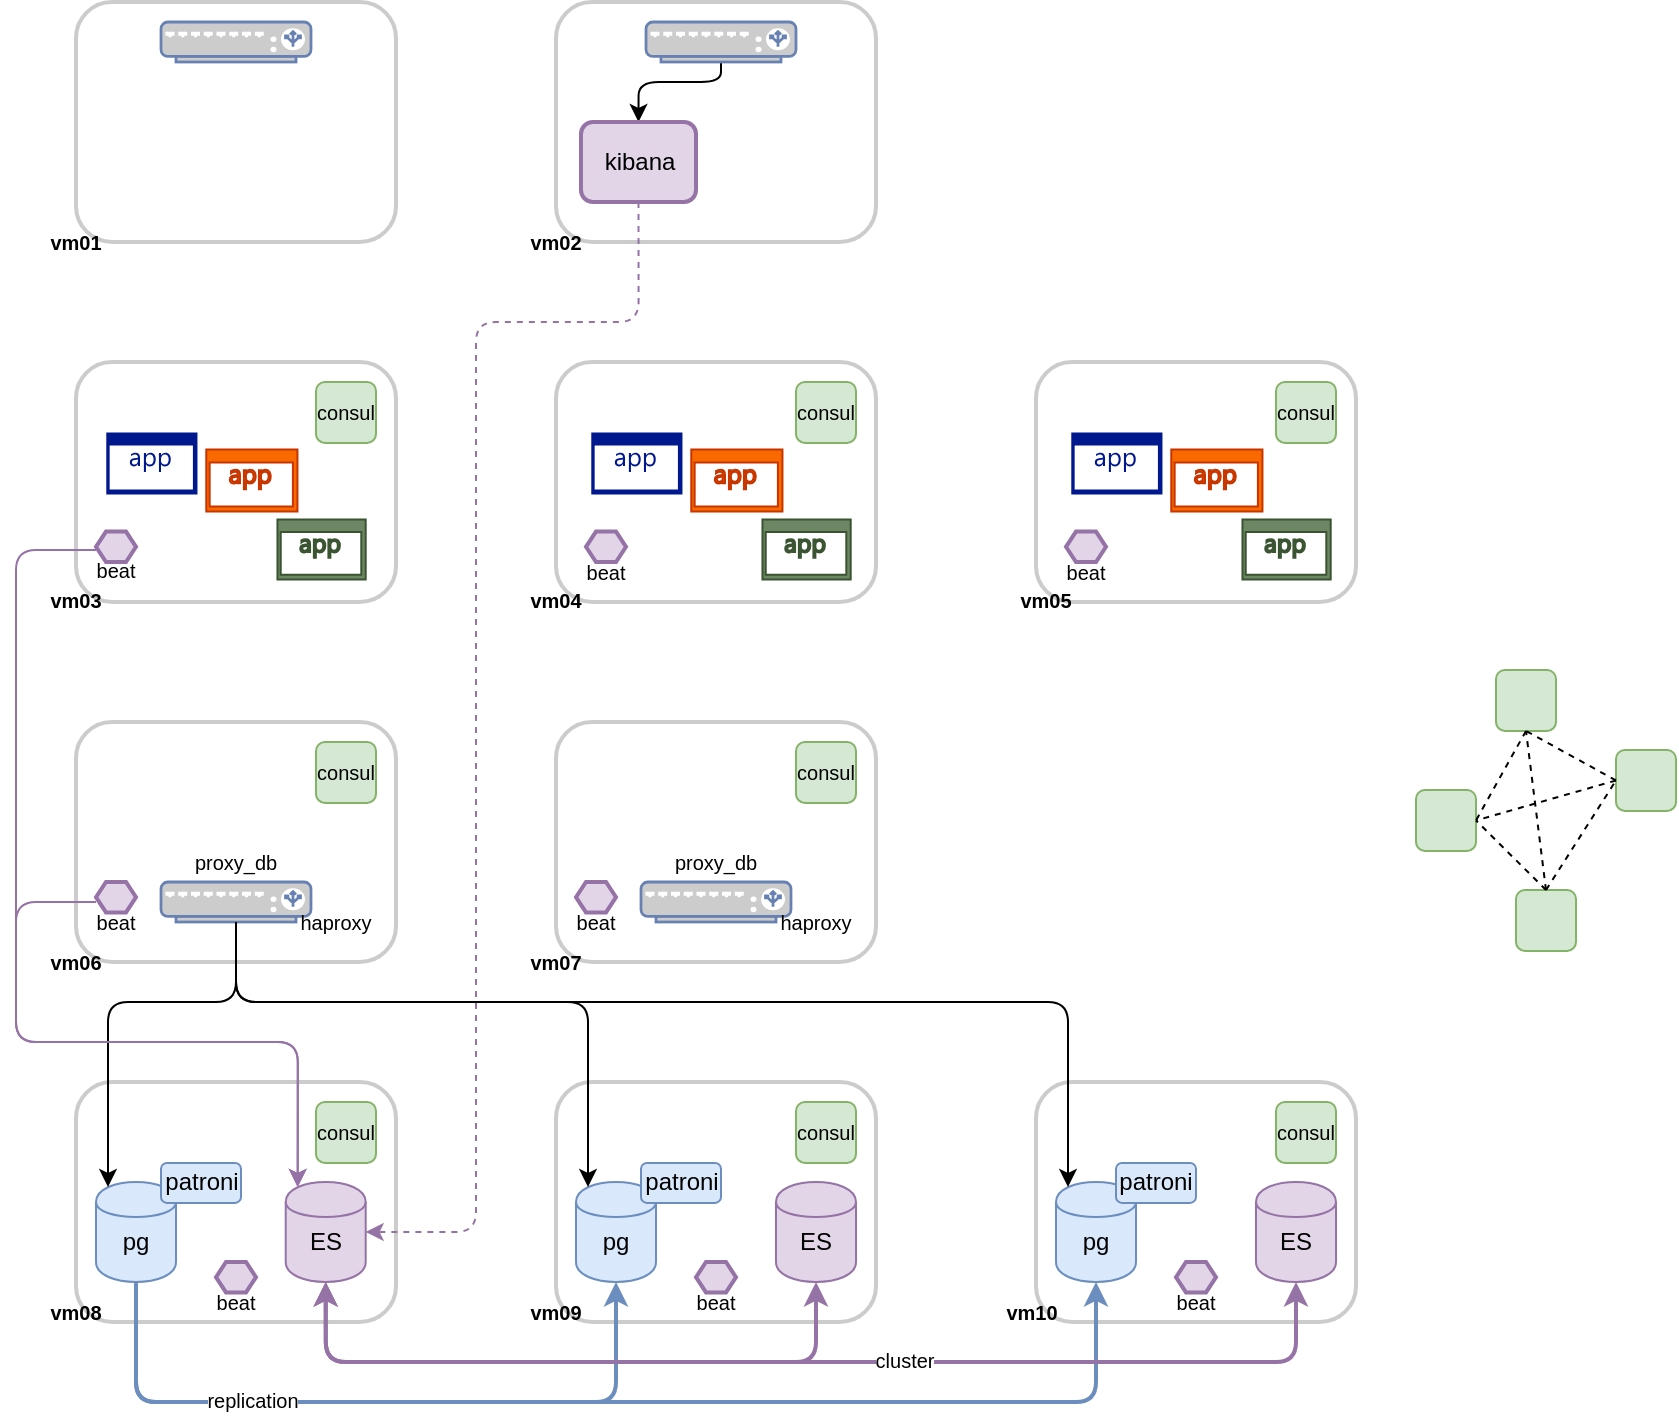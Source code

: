 <mxfile version="13.1.1" type="github">
  <diagram name="Page-1" id="822b0af5-4adb-64df-f703-e8dfc1f81529">
    <mxGraphModel dx="920" dy="514" grid="1" gridSize="10" guides="1" tooltips="1" connect="1" arrows="1" fold="1" page="1" pageScale="1" pageWidth="1169" pageHeight="827" background="#ffffff" math="0" shadow="0">
      <root>
        <mxCell id="0" />
        <mxCell id="1" parent="0" />
        <mxCell id="hL3f7U12DdkOKfvxl-o4-4" value="" style="rounded=1;whiteSpace=wrap;html=1;strokeColor=#CCCCCC;strokeWidth=2;" parent="1" vertex="1">
          <mxGeometry x="320" y="80" width="160" height="120" as="geometry" />
        </mxCell>
        <mxCell id="hL3f7U12DdkOKfvxl-o4-8" value="" style="rounded=1;whiteSpace=wrap;html=1;strokeWidth=2;strokeColor=#CCCCCC;" parent="1" vertex="1">
          <mxGeometry x="80" y="80" width="160" height="120" as="geometry" />
        </mxCell>
        <mxCell id="hL3f7U12DdkOKfvxl-o4-9" value="" style="rounded=1;whiteSpace=wrap;html=1;strokeColor=#CCCCCC;strokeWidth=2;" parent="1" vertex="1">
          <mxGeometry x="80" y="260" width="160" height="120" as="geometry" />
        </mxCell>
        <mxCell id="hL3f7U12DdkOKfvxl-o4-10" value="" style="rounded=1;whiteSpace=wrap;html=1;strokeColor=#CCCCCC;strokeWidth=2;" parent="1" vertex="1">
          <mxGeometry x="320" y="260" width="160" height="120" as="geometry" />
        </mxCell>
        <mxCell id="hL3f7U12DdkOKfvxl-o4-11" value="" style="rounded=1;whiteSpace=wrap;html=1;strokeWidth=2;strokeColor=#CCCCCC;" parent="1" vertex="1">
          <mxGeometry x="80" y="440" width="160" height="120" as="geometry" />
        </mxCell>
        <mxCell id="hL3f7U12DdkOKfvxl-o4-13" value="" style="rounded=1;whiteSpace=wrap;html=1;strokeColor=#CCCCCC;strokeWidth=2;" parent="1" vertex="1">
          <mxGeometry x="80" y="620" width="160" height="120" as="geometry" />
        </mxCell>
        <mxCell id="hL3f7U12DdkOKfvxl-o4-14" value="" style="rounded=1;whiteSpace=wrap;html=1;strokeWidth=2;strokeColor=#CCCCCC;" parent="1" vertex="1">
          <mxGeometry x="320" y="620" width="160" height="120" as="geometry" />
        </mxCell>
        <mxCell id="hL3f7U12DdkOKfvxl-o4-15" value="" style="rounded=1;whiteSpace=wrap;html=1;strokeColor=#CCCCCC;strokeWidth=2;" parent="1" vertex="1">
          <mxGeometry x="560" y="620" width="160" height="120" as="geometry" />
        </mxCell>
        <mxCell id="hL3f7U12DdkOKfvxl-o4-18" value="" style="rounded=1;whiteSpace=wrap;html=1;strokeColor=#CCCCCC;strokeWidth=2;" parent="1" vertex="1">
          <mxGeometry x="320" y="440" width="160" height="120" as="geometry" />
        </mxCell>
        <mxCell id="hL3f7U12DdkOKfvxl-o4-28" value="" style="rounded=1;whiteSpace=wrap;html=1;fillColor=#d5e8d4;strokeColor=#82b366;" parent="1" vertex="1">
          <mxGeometry x="200" y="450" width="30" height="30.45" as="geometry" />
        </mxCell>
        <mxCell id="hL3f7U12DdkOKfvxl-o4-30" value="" style="rounded=1;whiteSpace=wrap;html=1;fillColor=#d5e8d4;strokeColor=#82b366;" parent="1" vertex="1">
          <mxGeometry x="440" y="450" width="30" height="30.45" as="geometry" />
        </mxCell>
        <mxCell id="hL3f7U12DdkOKfvxl-o4-31" value="" style="rounded=1;whiteSpace=wrap;html=1;fillColor=#d5e8d4;strokeColor=#82b366;" parent="1" vertex="1">
          <mxGeometry x="440" y="270" width="30" height="30.45" as="geometry" />
        </mxCell>
        <mxCell id="hL3f7U12DdkOKfvxl-o4-32" value="" style="rounded=1;whiteSpace=wrap;html=1;fillColor=#d5e8d4;strokeColor=#82b366;" parent="1" vertex="1">
          <mxGeometry x="200" y="270" width="30" height="30.45" as="geometry" />
        </mxCell>
        <mxCell id="hL3f7U12DdkOKfvxl-o4-33" value="" style="rounded=1;whiteSpace=wrap;html=1;fillColor=#d5e8d4;strokeColor=#82b366;" parent="1" vertex="1">
          <mxGeometry x="200" y="630" width="30" height="30.45" as="geometry" />
        </mxCell>
        <mxCell id="hL3f7U12DdkOKfvxl-o4-34" value="" style="rounded=1;whiteSpace=wrap;html=1;fillColor=#d5e8d4;strokeColor=#82b366;" parent="1" vertex="1">
          <mxGeometry x="440" y="630" width="30" height="30.45" as="geometry" />
        </mxCell>
        <mxCell id="hL3f7U12DdkOKfvxl-o4-35" value="" style="rounded=1;whiteSpace=wrap;html=1;fillColor=#d5e8d4;strokeColor=#82b366;" parent="1" vertex="1">
          <mxGeometry x="680" y="630" width="30" height="30.45" as="geometry" />
        </mxCell>
        <mxCell id="hL3f7U12DdkOKfvxl-o4-36" value="" style="shape=cylinder;whiteSpace=wrap;html=1;boundedLbl=1;backgroundOutline=1;fillColor=#dae8fc;strokeColor=#6c8ebf;" parent="1" vertex="1">
          <mxGeometry x="330" y="670" width="40" height="50" as="geometry" />
        </mxCell>
        <mxCell id="hL3f7U12DdkOKfvxl-o4-37" value="" style="shape=cylinder;whiteSpace=wrap;html=1;boundedLbl=1;backgroundOutline=1;fillColor=#dae8fc;strokeColor=#6c8ebf;" parent="1" vertex="1">
          <mxGeometry x="570" y="670" width="40" height="50" as="geometry" />
        </mxCell>
        <mxCell id="hL3f7U12DdkOKfvxl-o4-59" style="edgeStyle=orthogonalEdgeStyle;rounded=1;orthogonalLoop=1;jettySize=auto;html=1;exitX=0.5;exitY=1;exitDx=0;exitDy=0;entryX=0.5;entryY=1;entryDx=0;entryDy=0;strokeColor=#6c8ebf;strokeWidth=2;fillColor=#dae8fc;" parent="1" source="hL3f7U12DdkOKfvxl-o4-38" target="hL3f7U12DdkOKfvxl-o4-36" edge="1">
          <mxGeometry relative="1" as="geometry">
            <Array as="points">
              <mxPoint x="110" y="780" />
              <mxPoint x="350" y="780" />
            </Array>
          </mxGeometry>
        </mxCell>
        <mxCell id="hL3f7U12DdkOKfvxl-o4-38" value="" style="shape=cylinder;whiteSpace=wrap;html=1;boundedLbl=1;backgroundOutline=1;fillColor=#dae8fc;strokeColor=#6c8ebf;" parent="1" vertex="1">
          <mxGeometry x="90" y="670" width="40" height="50" as="geometry" />
        </mxCell>
        <mxCell id="hL3f7U12DdkOKfvxl-o4-39" value="" style="shape=cylinder;whiteSpace=wrap;html=1;boundedLbl=1;backgroundOutline=1;fillColor=#e1d5e7;strokeColor=#9673a6;" parent="1" vertex="1">
          <mxGeometry x="184.85" y="670" width="40" height="50" as="geometry" />
        </mxCell>
        <mxCell id="hL3f7U12DdkOKfvxl-o4-40" value="" style="shape=cylinder;whiteSpace=wrap;html=1;boundedLbl=1;backgroundOutline=1;fillColor=#e1d5e7;strokeColor=#9673a6;" parent="1" vertex="1">
          <mxGeometry x="430" y="670" width="40" height="50" as="geometry" />
        </mxCell>
        <mxCell id="hL3f7U12DdkOKfvxl-o4-41" value="" style="shape=cylinder;whiteSpace=wrap;html=1;boundedLbl=1;backgroundOutline=1;fillColor=#e1d5e7;strokeColor=#9673a6;" parent="1" vertex="1">
          <mxGeometry x="670" y="670" width="40" height="50" as="geometry" />
        </mxCell>
        <mxCell id="hL3f7U12DdkOKfvxl-o4-42" value="patroni" style="rounded=1;whiteSpace=wrap;html=1;fillColor=#dae8fc;strokeColor=#6c8ebf;" parent="1" vertex="1">
          <mxGeometry x="122.5" y="660.45" width="40" height="20" as="geometry" />
        </mxCell>
        <mxCell id="hL3f7U12DdkOKfvxl-o4-43" value="patroni" style="rounded=1;whiteSpace=wrap;html=1;fillColor=#dae8fc;strokeColor=#6c8ebf;" parent="1" vertex="1">
          <mxGeometry x="362.5" y="660.45" width="40" height="20" as="geometry" />
        </mxCell>
        <mxCell id="hL3f7U12DdkOKfvxl-o4-44" value="patroni" style="rounded=1;whiteSpace=wrap;html=1;fillColor=#dae8fc;strokeColor=#6c8ebf;" parent="1" vertex="1">
          <mxGeometry x="600" y="660.45" width="40" height="20" as="geometry" />
        </mxCell>
        <mxCell id="hL3f7U12DdkOKfvxl-o4-45" value="" style="fontColor=#0066CC;verticalAlign=top;verticalLabelPosition=bottom;labelPosition=center;align=center;html=1;outlineConnect=0;fillColor=#CCCCCC;strokeColor=#6881B3;gradientColor=none;gradientDirection=north;strokeWidth=2;shape=mxgraph.networks.load_balancer;" parent="1" vertex="1">
          <mxGeometry x="122.5" y="90" width="75" height="20" as="geometry" />
        </mxCell>
        <mxCell id="Z2CJnv1nmDG1hLWm02fg-76" style="edgeStyle=orthogonalEdgeStyle;rounded=1;orthogonalLoop=1;jettySize=auto;html=1;exitX=0.5;exitY=1;exitDx=0;exitDy=0;exitPerimeter=0;entryX=0.5;entryY=0;entryDx=0;entryDy=0;startArrow=none;startFill=0;strokeColor=#000000;strokeWidth=1;fontSize=10;" edge="1" parent="1" source="hL3f7U12DdkOKfvxl-o4-46" target="Z2CJnv1nmDG1hLWm02fg-74">
          <mxGeometry relative="1" as="geometry">
            <Array as="points">
              <mxPoint x="402" y="120" />
              <mxPoint x="361" y="120" />
            </Array>
          </mxGeometry>
        </mxCell>
        <mxCell id="hL3f7U12DdkOKfvxl-o4-46" value="" style="fontColor=#0066CC;verticalAlign=top;verticalLabelPosition=bottom;labelPosition=center;align=center;html=1;outlineConnect=0;fillColor=#CCCCCC;strokeColor=#6881B3;gradientColor=none;gradientDirection=north;strokeWidth=2;shape=mxgraph.networks.load_balancer;" parent="1" vertex="1">
          <mxGeometry x="365" y="90" width="75" height="20" as="geometry" />
        </mxCell>
        <mxCell id="hL3f7U12DdkOKfvxl-o4-47" value="" style="fontColor=#0066CC;verticalAlign=top;verticalLabelPosition=bottom;labelPosition=center;align=center;html=1;outlineConnect=0;fillColor=#CCCCCC;strokeColor=#6881B3;gradientColor=none;gradientDirection=north;strokeWidth=2;shape=mxgraph.networks.load_balancer;" parent="1" vertex="1">
          <mxGeometry x="122.5" y="520" width="75" height="20" as="geometry" />
        </mxCell>
        <mxCell id="hL3f7U12DdkOKfvxl-o4-48" value="" style="fontColor=#0066CC;verticalAlign=top;verticalLabelPosition=bottom;labelPosition=center;align=center;html=1;outlineConnect=0;fillColor=#CCCCCC;strokeColor=#6881B3;gradientColor=none;gradientDirection=north;strokeWidth=2;shape=mxgraph.networks.load_balancer;" parent="1" vertex="1">
          <mxGeometry x="362.5" y="520" width="75" height="20" as="geometry" />
        </mxCell>
        <mxCell id="hL3f7U12DdkOKfvxl-o4-55" value="" style="aspect=fixed;pointerEvents=1;shadow=0;dashed=0;html=1;strokeColor=none;labelPosition=center;verticalLabelPosition=bottom;verticalAlign=top;align=center;fillColor=#00188D;shape=mxgraph.mscae.enterprise.application" parent="1" vertex="1">
          <mxGeometry x="337.64" y="295.22" width="45.59" height="31" as="geometry" />
        </mxCell>
        <mxCell id="hL3f7U12DdkOKfvxl-o4-56" value="" style="aspect=fixed;pointerEvents=1;shadow=0;dashed=0;html=1;strokeColor=#C73500;labelPosition=center;verticalLabelPosition=bottom;verticalAlign=top;align=center;fillColor=#fa6800;shape=mxgraph.mscae.enterprise.application;fontColor=#ffffff;" parent="1" vertex="1">
          <mxGeometry x="387.64" y="303.77" width="45.59" height="31" as="geometry" />
        </mxCell>
        <mxCell id="hL3f7U12DdkOKfvxl-o4-57" value="" style="aspect=fixed;pointerEvents=1;shadow=0;dashed=0;html=1;strokeColor=#3A5431;labelPosition=center;verticalLabelPosition=bottom;verticalAlign=top;align=center;fillColor=#6d8764;shape=mxgraph.mscae.enterprise.application;fontColor=#ffffff;" parent="1" vertex="1">
          <mxGeometry x="423.23" y="338.77" width="44.12" height="30" as="geometry" />
        </mxCell>
        <mxCell id="hL3f7U12DdkOKfvxl-o4-58" value="" style="edgeStyle=segmentEdgeStyle;endArrow=classic;html=1;exitX=0.5;exitY=1;exitDx=0;exitDy=0;entryX=0.5;entryY=1;entryDx=0;entryDy=0;startArrow=classic;startFill=1;fillColor=#e1d5e7;strokeColor=#9673a6;strokeWidth=2;" parent="1" source="hL3f7U12DdkOKfvxl-o4-39" target="hL3f7U12DdkOKfvxl-o4-40" edge="1">
          <mxGeometry width="50" height="50" relative="1" as="geometry">
            <mxPoint x="240" y="870" as="sourcePoint" />
            <mxPoint x="290" y="820" as="targetPoint" />
            <Array as="points">
              <mxPoint x="205" y="760" />
              <mxPoint x="450" y="760" />
            </Array>
          </mxGeometry>
        </mxCell>
        <mxCell id="hL3f7U12DdkOKfvxl-o4-60" value="" style="edgeStyle=segmentEdgeStyle;endArrow=classic;html=1;exitX=0.5;exitY=1;exitDx=0;exitDy=0;entryX=0.5;entryY=1;entryDx=0;entryDy=0;fillColor=#dae8fc;strokeColor=#6c8ebf;strokeWidth=2;" parent="1" source="hL3f7U12DdkOKfvxl-o4-38" target="hL3f7U12DdkOKfvxl-o4-37" edge="1">
          <mxGeometry width="50" height="50" relative="1" as="geometry">
            <mxPoint x="290" y="630" as="sourcePoint" />
            <mxPoint x="340" y="580" as="targetPoint" />
            <Array as="points">
              <mxPoint x="110" y="780" />
              <mxPoint x="590" y="780" />
            </Array>
          </mxGeometry>
        </mxCell>
        <mxCell id="Z2CJnv1nmDG1hLWm02fg-52" value="replication" style="edgeLabel;html=1;align=center;verticalAlign=middle;resizable=0;points=[];fontSize=10;" vertex="1" connectable="0" parent="hL3f7U12DdkOKfvxl-o4-60">
          <mxGeometry x="-0.607" y="1" relative="1" as="geometry">
            <mxPoint as="offset" />
          </mxGeometry>
        </mxCell>
        <mxCell id="hL3f7U12DdkOKfvxl-o4-61" value="" style="edgeStyle=segmentEdgeStyle;endArrow=classic;html=1;exitX=0.5;exitY=1;exitDx=0;exitDy=0;entryX=0.5;entryY=1;entryDx=0;entryDy=0;startArrow=classic;startFill=1;fillColor=#e1d5e7;strokeColor=#9673a6;strokeWidth=2;" parent="1" source="hL3f7U12DdkOKfvxl-o4-39" target="hL3f7U12DdkOKfvxl-o4-41" edge="1">
          <mxGeometry width="50" height="50" relative="1" as="geometry">
            <mxPoint x="180" y="730" as="sourcePoint" />
            <mxPoint x="420" y="730" as="targetPoint" />
            <Array as="points">
              <mxPoint x="205" y="760" />
              <mxPoint x="690" y="760" />
            </Array>
          </mxGeometry>
        </mxCell>
        <mxCell id="Z2CJnv1nmDG1hLWm02fg-53" value="cluster" style="edgeLabel;html=1;align=center;verticalAlign=middle;resizable=0;points=[];fontSize=10;" vertex="1" connectable="0" parent="hL3f7U12DdkOKfvxl-o4-61">
          <mxGeometry x="0.164" y="1" relative="1" as="geometry">
            <mxPoint as="offset" />
          </mxGeometry>
        </mxCell>
        <mxCell id="Z2CJnv1nmDG1hLWm02fg-2" value="" style="edgeStyle=elbowEdgeStyle;elbow=vertical;endArrow=classic;html=1;strokeColor=#000000;strokeWidth=1;entryX=0.15;entryY=0.05;entryDx=0;entryDy=0;entryPerimeter=0;" edge="1" parent="1" target="hL3f7U12DdkOKfvxl-o4-38">
          <mxGeometry width="50" height="50" relative="1" as="geometry">
            <mxPoint x="160" y="540" as="sourcePoint" />
            <mxPoint x="380" y="580" as="targetPoint" />
            <Array as="points">
              <mxPoint x="130" y="580" />
            </Array>
          </mxGeometry>
        </mxCell>
        <mxCell id="Z2CJnv1nmDG1hLWm02fg-3" value="" style="edgeStyle=elbowEdgeStyle;elbow=vertical;endArrow=classic;html=1;strokeColor=#000000;strokeWidth=1;entryX=0.15;entryY=0.05;entryDx=0;entryDy=0;entryPerimeter=0;" edge="1" parent="1" source="hL3f7U12DdkOKfvxl-o4-47" target="hL3f7U12DdkOKfvxl-o4-36">
          <mxGeometry width="50" height="50" relative="1" as="geometry">
            <mxPoint x="140" y="550" as="sourcePoint" />
            <mxPoint x="106" y="682.5" as="targetPoint" />
            <Array as="points">
              <mxPoint x="250" y="580" />
            </Array>
          </mxGeometry>
        </mxCell>
        <mxCell id="Z2CJnv1nmDG1hLWm02fg-4" value="" style="edgeStyle=elbowEdgeStyle;elbow=vertical;endArrow=classic;html=1;strokeColor=#000000;strokeWidth=1;entryX=0.15;entryY=0.05;entryDx=0;entryDy=0;entryPerimeter=0;" edge="1" parent="1" target="hL3f7U12DdkOKfvxl-o4-37">
          <mxGeometry width="50" height="50" relative="1" as="geometry">
            <mxPoint x="160" y="540" as="sourcePoint" />
            <mxPoint x="346" y="682.5" as="targetPoint" />
            <Array as="points">
              <mxPoint x="370" y="580" />
            </Array>
          </mxGeometry>
        </mxCell>
        <mxCell id="Z2CJnv1nmDG1hLWm02fg-5" value="" style="rounded=1;whiteSpace=wrap;html=1;fillColor=#d5e8d4;strokeColor=#82b366;" vertex="1" parent="1">
          <mxGeometry x="790" y="414" width="30" height="30.45" as="geometry" />
        </mxCell>
        <mxCell id="Z2CJnv1nmDG1hLWm02fg-6" value="" style="rounded=1;whiteSpace=wrap;html=1;fillColor=#d5e8d4;strokeColor=#82b366;" vertex="1" parent="1">
          <mxGeometry x="750" y="474" width="30" height="30.45" as="geometry" />
        </mxCell>
        <mxCell id="Z2CJnv1nmDG1hLWm02fg-7" value="" style="rounded=1;whiteSpace=wrap;html=1;fillColor=#d5e8d4;strokeColor=#82b366;" vertex="1" parent="1">
          <mxGeometry x="800" y="524" width="30" height="30.45" as="geometry" />
        </mxCell>
        <mxCell id="Z2CJnv1nmDG1hLWm02fg-8" value="" style="rounded=1;whiteSpace=wrap;html=1;fillColor=#d5e8d4;strokeColor=#82b366;" vertex="1" parent="1">
          <mxGeometry x="850" y="454.0" width="30" height="30.45" as="geometry" />
        </mxCell>
        <mxCell id="Z2CJnv1nmDG1hLWm02fg-9" value="" style="endArrow=none;dashed=1;html=1;strokeColor=#000000;strokeWidth=1;exitX=0.5;exitY=1;exitDx=0;exitDy=0;entryX=1;entryY=0.5;entryDx=0;entryDy=0;" edge="1" parent="1" source="Z2CJnv1nmDG1hLWm02fg-5" target="Z2CJnv1nmDG1hLWm02fg-6">
          <mxGeometry width="50" height="50" relative="1" as="geometry">
            <mxPoint x="540" y="564" as="sourcePoint" />
            <mxPoint x="650" y="524" as="targetPoint" />
          </mxGeometry>
        </mxCell>
        <mxCell id="Z2CJnv1nmDG1hLWm02fg-10" value="" style="endArrow=none;dashed=1;html=1;strokeColor=#000000;strokeWidth=1;exitX=0.5;exitY=0;exitDx=0;exitDy=0;entryX=1;entryY=0.5;entryDx=0;entryDy=0;" edge="1" parent="1" source="Z2CJnv1nmDG1hLWm02fg-7" target="Z2CJnv1nmDG1hLWm02fg-6">
          <mxGeometry width="50" height="50" relative="1" as="geometry">
            <mxPoint x="835" y="484" as="sourcePoint" />
            <mxPoint x="780" y="508.775" as="targetPoint" />
          </mxGeometry>
        </mxCell>
        <mxCell id="Z2CJnv1nmDG1hLWm02fg-11" value="" style="endArrow=none;dashed=1;html=1;strokeColor=#000000;strokeWidth=1;exitX=0.5;exitY=0;exitDx=0;exitDy=0;entryX=0;entryY=0.5;entryDx=0;entryDy=0;" edge="1" parent="1" source="Z2CJnv1nmDG1hLWm02fg-7" target="Z2CJnv1nmDG1hLWm02fg-8">
          <mxGeometry width="50" height="50" relative="1" as="geometry">
            <mxPoint x="805" y="564.45" as="sourcePoint" />
            <mxPoint x="780" y="508.775" as="targetPoint" />
          </mxGeometry>
        </mxCell>
        <mxCell id="Z2CJnv1nmDG1hLWm02fg-12" value="" style="endArrow=none;dashed=1;html=1;strokeColor=#000000;strokeWidth=1;exitX=0;exitY=0.5;exitDx=0;exitDy=0;entryX=0.5;entryY=1;entryDx=0;entryDy=0;" edge="1" parent="1" source="Z2CJnv1nmDG1hLWm02fg-8" target="Z2CJnv1nmDG1hLWm02fg-5">
          <mxGeometry width="50" height="50" relative="1" as="geometry">
            <mxPoint x="805" y="564.45" as="sourcePoint" />
            <mxPoint x="860" y="539.225" as="targetPoint" />
          </mxGeometry>
        </mxCell>
        <mxCell id="Z2CJnv1nmDG1hLWm02fg-13" value="" style="endArrow=none;dashed=1;html=1;strokeColor=#000000;strokeWidth=1;exitX=0.5;exitY=0;exitDx=0;exitDy=0;entryX=0.5;entryY=1;entryDx=0;entryDy=0;" edge="1" parent="1" source="Z2CJnv1nmDG1hLWm02fg-7" target="Z2CJnv1nmDG1hLWm02fg-5">
          <mxGeometry width="50" height="50" relative="1" as="geometry">
            <mxPoint x="860" y="539.225" as="sourcePoint" />
            <mxPoint x="835" y="484" as="targetPoint" />
          </mxGeometry>
        </mxCell>
        <mxCell id="Z2CJnv1nmDG1hLWm02fg-14" value="" style="endArrow=none;dashed=1;html=1;strokeColor=#000000;strokeWidth=1;exitX=0;exitY=0.5;exitDx=0;exitDy=0;entryX=1;entryY=0.5;entryDx=0;entryDy=0;" edge="1" parent="1" source="Z2CJnv1nmDG1hLWm02fg-8" target="Z2CJnv1nmDG1hLWm02fg-6">
          <mxGeometry width="50" height="50" relative="1" as="geometry">
            <mxPoint x="805" y="564.45" as="sourcePoint" />
            <mxPoint x="835" y="484" as="targetPoint" />
          </mxGeometry>
        </mxCell>
        <mxCell id="Z2CJnv1nmDG1hLWm02fg-15" value="pg" style="text;html=1;strokeColor=none;fillColor=none;align=center;verticalAlign=middle;whiteSpace=wrap;rounded=0;" vertex="1" parent="1">
          <mxGeometry x="90" y="690" width="40" height="20" as="geometry" />
        </mxCell>
        <mxCell id="Z2CJnv1nmDG1hLWm02fg-16" value="ES" style="text;html=1;strokeColor=none;fillColor=none;align=center;verticalAlign=middle;whiteSpace=wrap;rounded=0;" vertex="1" parent="1">
          <mxGeometry x="184.85" y="690" width="40" height="20" as="geometry" />
        </mxCell>
        <mxCell id="Z2CJnv1nmDG1hLWm02fg-17" value="ES" style="text;html=1;strokeColor=none;fillColor=none;align=center;verticalAlign=middle;whiteSpace=wrap;rounded=0;" vertex="1" parent="1">
          <mxGeometry x="430" y="690" width="40" height="20" as="geometry" />
        </mxCell>
        <mxCell id="Z2CJnv1nmDG1hLWm02fg-18" value="pg" style="text;html=1;strokeColor=none;fillColor=none;align=center;verticalAlign=middle;whiteSpace=wrap;rounded=0;" vertex="1" parent="1">
          <mxGeometry x="330" y="690" width="40" height="20" as="geometry" />
        </mxCell>
        <mxCell id="Z2CJnv1nmDG1hLWm02fg-19" value="pg" style="text;html=1;strokeColor=none;fillColor=none;align=center;verticalAlign=middle;whiteSpace=wrap;rounded=0;" vertex="1" parent="1">
          <mxGeometry x="570" y="690" width="40" height="20" as="geometry" />
        </mxCell>
        <mxCell id="Z2CJnv1nmDG1hLWm02fg-20" value="ES" style="text;html=1;strokeColor=none;fillColor=none;align=center;verticalAlign=middle;whiteSpace=wrap;rounded=0;" vertex="1" parent="1">
          <mxGeometry x="670" y="690" width="40" height="20" as="geometry" />
        </mxCell>
        <mxCell id="Z2CJnv1nmDG1hLWm02fg-21" value="consul" style="text;html=1;strokeColor=none;fillColor=none;align=center;verticalAlign=middle;whiteSpace=wrap;rounded=0;fontSize=10;" vertex="1" parent="1">
          <mxGeometry x="195" y="635.23" width="40" height="20" as="geometry" />
        </mxCell>
        <mxCell id="Z2CJnv1nmDG1hLWm02fg-22" value="consul" style="text;html=1;strokeColor=none;fillColor=none;align=center;verticalAlign=middle;whiteSpace=wrap;rounded=0;fontSize=10;" vertex="1" parent="1">
          <mxGeometry x="435" y="635.23" width="40" height="20" as="geometry" />
        </mxCell>
        <mxCell id="Z2CJnv1nmDG1hLWm02fg-23" value="consul" style="text;html=1;strokeColor=none;fillColor=none;align=center;verticalAlign=middle;whiteSpace=wrap;rounded=0;fontSize=10;" vertex="1" parent="1">
          <mxGeometry x="675" y="635.23" width="40" height="20" as="geometry" />
        </mxCell>
        <mxCell id="Z2CJnv1nmDG1hLWm02fg-24" value="consul" style="text;html=1;strokeColor=none;fillColor=none;align=center;verticalAlign=middle;whiteSpace=wrap;rounded=0;fontSize=10;" vertex="1" parent="1">
          <mxGeometry x="435" y="455.22" width="40" height="20" as="geometry" />
        </mxCell>
        <mxCell id="Z2CJnv1nmDG1hLWm02fg-25" value="consul" style="text;html=1;strokeColor=none;fillColor=none;align=center;verticalAlign=middle;whiteSpace=wrap;rounded=0;fontSize=10;" vertex="1" parent="1">
          <mxGeometry x="195" y="455.22" width="40" height="20" as="geometry" />
        </mxCell>
        <mxCell id="Z2CJnv1nmDG1hLWm02fg-26" value="consul" style="text;html=1;strokeColor=none;fillColor=none;align=center;verticalAlign=middle;whiteSpace=wrap;rounded=0;fontSize=10;" vertex="1" parent="1">
          <mxGeometry x="195" y="275.22" width="40" height="20" as="geometry" />
        </mxCell>
        <mxCell id="Z2CJnv1nmDG1hLWm02fg-27" value="consul" style="text;html=1;strokeColor=none;fillColor=none;align=center;verticalAlign=middle;whiteSpace=wrap;rounded=0;fontSize=10;" vertex="1" parent="1">
          <mxGeometry x="435" y="275.22" width="40" height="20" as="geometry" />
        </mxCell>
        <mxCell id="Z2CJnv1nmDG1hLWm02fg-28" value="haproxy" style="text;html=1;strokeColor=none;fillColor=none;align=center;verticalAlign=middle;whiteSpace=wrap;rounded=0;fontSize=10;" vertex="1" parent="1">
          <mxGeometry x="430" y="530" width="40" height="20" as="geometry" />
        </mxCell>
        <mxCell id="Z2CJnv1nmDG1hLWm02fg-29" value="haproxy" style="text;html=1;strokeColor=none;fillColor=none;align=center;verticalAlign=middle;whiteSpace=wrap;rounded=0;fontSize=10;" vertex="1" parent="1">
          <mxGeometry x="190" y="530" width="40" height="20" as="geometry" />
        </mxCell>
        <mxCell id="Z2CJnv1nmDG1hLWm02fg-30" value="" style="shape=hexagon;perimeter=hexagonPerimeter2;whiteSpace=wrap;html=1;strokeColor=#9673a6;strokeWidth=2;fontSize=10;fillColor=#e1d5e7;" vertex="1" parent="1">
          <mxGeometry x="330" y="520" width="20" height="15.22" as="geometry" />
        </mxCell>
        <mxCell id="Z2CJnv1nmDG1hLWm02fg-31" value="" style="shape=hexagon;perimeter=hexagonPerimeter2;whiteSpace=wrap;html=1;strokeColor=#9673a6;strokeWidth=2;fontSize=10;fillColor=#e1d5e7;" vertex="1" parent="1">
          <mxGeometry x="90" y="520" width="20" height="15.22" as="geometry" />
        </mxCell>
        <mxCell id="Z2CJnv1nmDG1hLWm02fg-32" value="" style="shape=hexagon;perimeter=hexagonPerimeter2;whiteSpace=wrap;html=1;strokeColor=#9673a6;strokeWidth=2;fontSize=10;fillColor=#e1d5e7;" vertex="1" parent="1">
          <mxGeometry x="335" y="344.78" width="20" height="15.22" as="geometry" />
        </mxCell>
        <mxCell id="Z2CJnv1nmDG1hLWm02fg-33" value="" style="shape=hexagon;perimeter=hexagonPerimeter2;whiteSpace=wrap;html=1;strokeColor=#9673a6;strokeWidth=2;fontSize=10;fillColor=#e1d5e7;" vertex="1" parent="1">
          <mxGeometry x="90" y="344.78" width="20" height="15.22" as="geometry" />
        </mxCell>
        <mxCell id="Z2CJnv1nmDG1hLWm02fg-34" value="" style="shape=hexagon;perimeter=hexagonPerimeter2;whiteSpace=wrap;html=1;strokeColor=#9673a6;strokeWidth=2;fontSize=10;fillColor=#e1d5e7;" vertex="1" parent="1">
          <mxGeometry x="150" y="710" width="20" height="15.22" as="geometry" />
        </mxCell>
        <mxCell id="Z2CJnv1nmDG1hLWm02fg-35" value="" style="shape=hexagon;perimeter=hexagonPerimeter2;whiteSpace=wrap;html=1;strokeColor=#9673a6;strokeWidth=2;fontSize=10;fillColor=#e1d5e7;" vertex="1" parent="1">
          <mxGeometry x="390" y="710" width="20" height="15.22" as="geometry" />
        </mxCell>
        <mxCell id="Z2CJnv1nmDG1hLWm02fg-36" value="" style="shape=hexagon;perimeter=hexagonPerimeter2;whiteSpace=wrap;html=1;strokeColor=#9673a6;strokeWidth=2;fontSize=10;fillColor=#e1d5e7;" vertex="1" parent="1">
          <mxGeometry x="630" y="710" width="20" height="15.22" as="geometry" />
        </mxCell>
        <mxCell id="Z2CJnv1nmDG1hLWm02fg-37" value="beat" style="text;html=1;strokeColor=none;fillColor=none;align=center;verticalAlign=middle;whiteSpace=wrap;rounded=0;fontSize=10;" vertex="1" parent="1">
          <mxGeometry x="325" y="355.23" width="40" height="20" as="geometry" />
        </mxCell>
        <mxCell id="Z2CJnv1nmDG1hLWm02fg-38" value="beat" style="text;html=1;strokeColor=none;fillColor=none;align=center;verticalAlign=middle;whiteSpace=wrap;rounded=0;fontSize=10;" vertex="1" parent="1">
          <mxGeometry x="80" y="354" width="40" height="20" as="geometry" />
        </mxCell>
        <mxCell id="Z2CJnv1nmDG1hLWm02fg-39" value="beat" style="text;html=1;strokeColor=none;fillColor=none;align=center;verticalAlign=middle;whiteSpace=wrap;rounded=0;fontSize=10;" vertex="1" parent="1">
          <mxGeometry x="80" y="530" width="40" height="20" as="geometry" />
        </mxCell>
        <mxCell id="Z2CJnv1nmDG1hLWm02fg-40" value="beat" style="text;html=1;strokeColor=none;fillColor=none;align=center;verticalAlign=middle;whiteSpace=wrap;rounded=0;fontSize=10;" vertex="1" parent="1">
          <mxGeometry x="320" y="530" width="40" height="20" as="geometry" />
        </mxCell>
        <mxCell id="Z2CJnv1nmDG1hLWm02fg-41" value="beat" style="text;html=1;strokeColor=none;fillColor=none;align=center;verticalAlign=middle;whiteSpace=wrap;rounded=0;fontSize=10;" vertex="1" parent="1">
          <mxGeometry x="140" y="720" width="40" height="20" as="geometry" />
        </mxCell>
        <mxCell id="Z2CJnv1nmDG1hLWm02fg-42" value="beat" style="text;html=1;strokeColor=none;fillColor=none;align=center;verticalAlign=middle;whiteSpace=wrap;rounded=0;fontSize=10;" vertex="1" parent="1">
          <mxGeometry x="380" y="720" width="40" height="20" as="geometry" />
        </mxCell>
        <mxCell id="Z2CJnv1nmDG1hLWm02fg-43" value="beat" style="text;html=1;strokeColor=none;fillColor=none;align=center;verticalAlign=middle;whiteSpace=wrap;rounded=0;fontSize=10;" vertex="1" parent="1">
          <mxGeometry x="620" y="720" width="40" height="20" as="geometry" />
        </mxCell>
        <mxCell id="Z2CJnv1nmDG1hLWm02fg-50" value="" style="edgeStyle=segmentEdgeStyle;endArrow=classic;html=1;strokeColor=#9673a6;strokeWidth=1;fontSize=10;exitX=0.25;exitY=0;exitDx=0;exitDy=0;entryX=0.15;entryY=0.05;entryDx=0;entryDy=0;entryPerimeter=0;fillColor=#e1d5e7;" edge="1" parent="1" source="Z2CJnv1nmDG1hLWm02fg-38" target="hL3f7U12DdkOKfvxl-o4-39">
          <mxGeometry width="50" height="50" relative="1" as="geometry">
            <mxPoint y="560" as="sourcePoint" />
            <mxPoint x="50" y="510" as="targetPoint" />
            <Array as="points">
              <mxPoint x="50" y="354" />
              <mxPoint x="50" y="600" />
              <mxPoint x="191" y="600" />
            </Array>
          </mxGeometry>
        </mxCell>
        <mxCell id="Z2CJnv1nmDG1hLWm02fg-51" value="" style="edgeStyle=segmentEdgeStyle;endArrow=classic;html=1;strokeColor=#9673a6;strokeWidth=1;fontSize=10;exitX=0.25;exitY=0;exitDx=0;exitDy=0;entryX=0.15;entryY=0.05;entryDx=0;entryDy=0;entryPerimeter=0;fillColor=#e1d5e7;" edge="1" parent="1" source="Z2CJnv1nmDG1hLWm02fg-39" target="hL3f7U12DdkOKfvxl-o4-39">
          <mxGeometry width="50" height="50" relative="1" as="geometry">
            <mxPoint x="100" y="364" as="sourcePoint" />
            <mxPoint x="206" y="682.5" as="targetPoint" />
            <Array as="points">
              <mxPoint x="50" y="530" />
              <mxPoint x="50" y="600" />
              <mxPoint x="191" y="600" />
            </Array>
          </mxGeometry>
        </mxCell>
        <mxCell id="Z2CJnv1nmDG1hLWm02fg-54" value="proxy_db" style="text;html=1;strokeColor=none;fillColor=none;align=center;verticalAlign=middle;whiteSpace=wrap;rounded=0;fontSize=10;" vertex="1" parent="1">
          <mxGeometry x="380" y="500" width="40" height="20" as="geometry" />
        </mxCell>
        <mxCell id="Z2CJnv1nmDG1hLWm02fg-55" value="proxy_db" style="text;html=1;strokeColor=none;fillColor=none;align=center;verticalAlign=middle;whiteSpace=wrap;rounded=0;fontSize=10;" vertex="1" parent="1">
          <mxGeometry x="140" y="500" width="40" height="20" as="geometry" />
        </mxCell>
        <mxCell id="Z2CJnv1nmDG1hLWm02fg-56" value="" style="aspect=fixed;pointerEvents=1;shadow=0;dashed=0;html=1;strokeColor=none;labelPosition=center;verticalLabelPosition=bottom;verticalAlign=top;align=center;fillColor=#00188D;shape=mxgraph.mscae.enterprise.application" vertex="1" parent="1">
          <mxGeometry x="95.14" y="295.22" width="45.59" height="31" as="geometry" />
        </mxCell>
        <mxCell id="Z2CJnv1nmDG1hLWm02fg-57" value="" style="aspect=fixed;pointerEvents=1;shadow=0;dashed=0;html=1;strokeColor=#C73500;labelPosition=center;verticalLabelPosition=bottom;verticalAlign=top;align=center;fillColor=#fa6800;shape=mxgraph.mscae.enterprise.application;fontColor=#ffffff;" vertex="1" parent="1">
          <mxGeometry x="145.14" y="303.77" width="45.59" height="31" as="geometry" />
        </mxCell>
        <mxCell id="Z2CJnv1nmDG1hLWm02fg-58" value="" style="aspect=fixed;pointerEvents=1;shadow=0;dashed=0;html=1;strokeColor=#3A5431;labelPosition=center;verticalLabelPosition=bottom;verticalAlign=top;align=center;fillColor=#6d8764;shape=mxgraph.mscae.enterprise.application;fontColor=#ffffff;" vertex="1" parent="1">
          <mxGeometry x="180.73" y="338.77" width="44.12" height="30" as="geometry" />
        </mxCell>
        <mxCell id="Z2CJnv1nmDG1hLWm02fg-61" value="" style="rounded=1;whiteSpace=wrap;html=1;strokeColor=#CCCCCC;strokeWidth=2;" vertex="1" parent="1">
          <mxGeometry x="560" y="260" width="160" height="120" as="geometry" />
        </mxCell>
        <mxCell id="Z2CJnv1nmDG1hLWm02fg-62" value="" style="rounded=1;whiteSpace=wrap;html=1;fillColor=#d5e8d4;strokeColor=#82b366;" vertex="1" parent="1">
          <mxGeometry x="680" y="270" width="30" height="30.45" as="geometry" />
        </mxCell>
        <mxCell id="Z2CJnv1nmDG1hLWm02fg-63" value="" style="aspect=fixed;pointerEvents=1;shadow=0;dashed=0;html=1;strokeColor=none;labelPosition=center;verticalLabelPosition=bottom;verticalAlign=top;align=center;fillColor=#00188D;shape=mxgraph.mscae.enterprise.application" vertex="1" parent="1">
          <mxGeometry x="577.64" y="295.22" width="45.59" height="31" as="geometry" />
        </mxCell>
        <mxCell id="Z2CJnv1nmDG1hLWm02fg-64" value="" style="aspect=fixed;pointerEvents=1;shadow=0;dashed=0;html=1;strokeColor=#C73500;labelPosition=center;verticalLabelPosition=bottom;verticalAlign=top;align=center;fillColor=#fa6800;shape=mxgraph.mscae.enterprise.application;fontColor=#ffffff;" vertex="1" parent="1">
          <mxGeometry x="627.64" y="303.77" width="45.59" height="31" as="geometry" />
        </mxCell>
        <mxCell id="Z2CJnv1nmDG1hLWm02fg-65" value="" style="aspect=fixed;pointerEvents=1;shadow=0;dashed=0;html=1;strokeColor=#3A5431;labelPosition=center;verticalLabelPosition=bottom;verticalAlign=top;align=center;fillColor=#6d8764;shape=mxgraph.mscae.enterprise.application;fontColor=#ffffff;" vertex="1" parent="1">
          <mxGeometry x="663.23" y="338.77" width="44.12" height="30" as="geometry" />
        </mxCell>
        <mxCell id="Z2CJnv1nmDG1hLWm02fg-66" value="consul" style="text;html=1;strokeColor=none;fillColor=none;align=center;verticalAlign=middle;whiteSpace=wrap;rounded=0;fontSize=10;" vertex="1" parent="1">
          <mxGeometry x="675" y="275.22" width="40" height="20" as="geometry" />
        </mxCell>
        <mxCell id="Z2CJnv1nmDG1hLWm02fg-67" value="" style="shape=hexagon;perimeter=hexagonPerimeter2;whiteSpace=wrap;html=1;strokeColor=#9673a6;strokeWidth=2;fontSize=10;fillColor=#e1d5e7;" vertex="1" parent="1">
          <mxGeometry x="575" y="344.78" width="20" height="15.22" as="geometry" />
        </mxCell>
        <mxCell id="Z2CJnv1nmDG1hLWm02fg-68" value="beat" style="text;html=1;strokeColor=none;fillColor=none;align=center;verticalAlign=middle;whiteSpace=wrap;rounded=0;fontSize=10;" vertex="1" parent="1">
          <mxGeometry x="565" y="355.23" width="40" height="20" as="geometry" />
        </mxCell>
        <mxCell id="Z2CJnv1nmDG1hLWm02fg-69" value="vm01" style="text;html=1;strokeColor=none;fillColor=none;align=center;verticalAlign=middle;whiteSpace=wrap;rounded=0;fontSize=10;fontStyle=1" vertex="1" parent="1">
          <mxGeometry x="60" y="190" width="40" height="20" as="geometry" />
        </mxCell>
        <mxCell id="Z2CJnv1nmDG1hLWm02fg-70" value="vm02" style="text;html=1;strokeColor=none;fillColor=none;align=center;verticalAlign=middle;whiteSpace=wrap;rounded=0;fontSize=10;fontStyle=1" vertex="1" parent="1">
          <mxGeometry x="300" y="190" width="40" height="20" as="geometry" />
        </mxCell>
        <mxCell id="Z2CJnv1nmDG1hLWm02fg-71" value="vm03" style="text;html=1;strokeColor=none;fillColor=none;align=center;verticalAlign=middle;whiteSpace=wrap;rounded=0;fontSize=10;fontStyle=1" vertex="1" parent="1">
          <mxGeometry x="60" y="368.77" width="40" height="20" as="geometry" />
        </mxCell>
        <mxCell id="Z2CJnv1nmDG1hLWm02fg-72" value="vm04" style="text;html=1;strokeColor=none;fillColor=none;align=center;verticalAlign=middle;whiteSpace=wrap;rounded=0;fontSize=10;fontStyle=1" vertex="1" parent="1">
          <mxGeometry x="300" y="368.77" width="40" height="20" as="geometry" />
        </mxCell>
        <mxCell id="Z2CJnv1nmDG1hLWm02fg-73" value="vm05" style="text;html=1;strokeColor=none;fillColor=none;align=center;verticalAlign=middle;whiteSpace=wrap;rounded=0;fontSize=10;fontStyle=1" vertex="1" parent="1">
          <mxGeometry x="545" y="368.77" width="40" height="20" as="geometry" />
        </mxCell>
        <mxCell id="Z2CJnv1nmDG1hLWm02fg-77" style="edgeStyle=orthogonalEdgeStyle;rounded=1;orthogonalLoop=1;jettySize=auto;html=1;exitX=0.5;exitY=1;exitDx=0;exitDy=0;startArrow=none;startFill=0;strokeColor=#9673a6;strokeWidth=1;fontSize=10;fillColor=#e1d5e7;dashed=1;" edge="1" parent="1" source="Z2CJnv1nmDG1hLWm02fg-74" target="Z2CJnv1nmDG1hLWm02fg-16">
          <mxGeometry relative="1" as="geometry">
            <Array as="points">
              <mxPoint x="361" y="240" />
              <mxPoint x="280" y="240" />
              <mxPoint x="280" y="695" />
            </Array>
          </mxGeometry>
        </mxCell>
        <mxCell id="Z2CJnv1nmDG1hLWm02fg-74" value="kibana" style="rounded=1;whiteSpace=wrap;html=1;strokeColor=#9673a6;strokeWidth=2;fontSize=12;fillColor=#e1d5e7;" vertex="1" parent="1">
          <mxGeometry x="332.5" y="140" width="57.5" height="40" as="geometry" />
        </mxCell>
        <mxCell id="Z2CJnv1nmDG1hLWm02fg-81" value="vm06" style="text;html=1;strokeColor=none;fillColor=none;align=center;verticalAlign=middle;whiteSpace=wrap;rounded=0;fontSize=10;fontStyle=1" vertex="1" parent="1">
          <mxGeometry x="60" y="550" width="40" height="20" as="geometry" />
        </mxCell>
        <mxCell id="Z2CJnv1nmDG1hLWm02fg-82" value="vm07" style="text;html=1;strokeColor=none;fillColor=none;align=center;verticalAlign=middle;whiteSpace=wrap;rounded=0;fontSize=10;fontStyle=1" vertex="1" parent="1">
          <mxGeometry x="300" y="550" width="40" height="20" as="geometry" />
        </mxCell>
        <mxCell id="Z2CJnv1nmDG1hLWm02fg-83" value="vm08" style="text;html=1;strokeColor=none;fillColor=none;align=center;verticalAlign=middle;whiteSpace=wrap;rounded=0;fontSize=10;fontStyle=1" vertex="1" parent="1">
          <mxGeometry x="60" y="725.22" width="40" height="20" as="geometry" />
        </mxCell>
        <mxCell id="Z2CJnv1nmDG1hLWm02fg-84" value="vm09" style="text;html=1;strokeColor=none;fillColor=none;align=center;verticalAlign=middle;whiteSpace=wrap;rounded=0;fontSize=10;fontStyle=1" vertex="1" parent="1">
          <mxGeometry x="300" y="725.22" width="40" height="20" as="geometry" />
        </mxCell>
        <mxCell id="Z2CJnv1nmDG1hLWm02fg-86" value="vm10" style="text;html=1;strokeColor=none;fillColor=none;align=center;verticalAlign=middle;whiteSpace=wrap;rounded=0;fontSize=10;fontStyle=1" vertex="1" parent="1">
          <mxGeometry x="537.64" y="725.22" width="40" height="20" as="geometry" />
        </mxCell>
      </root>
    </mxGraphModel>
  </diagram>
</mxfile>
